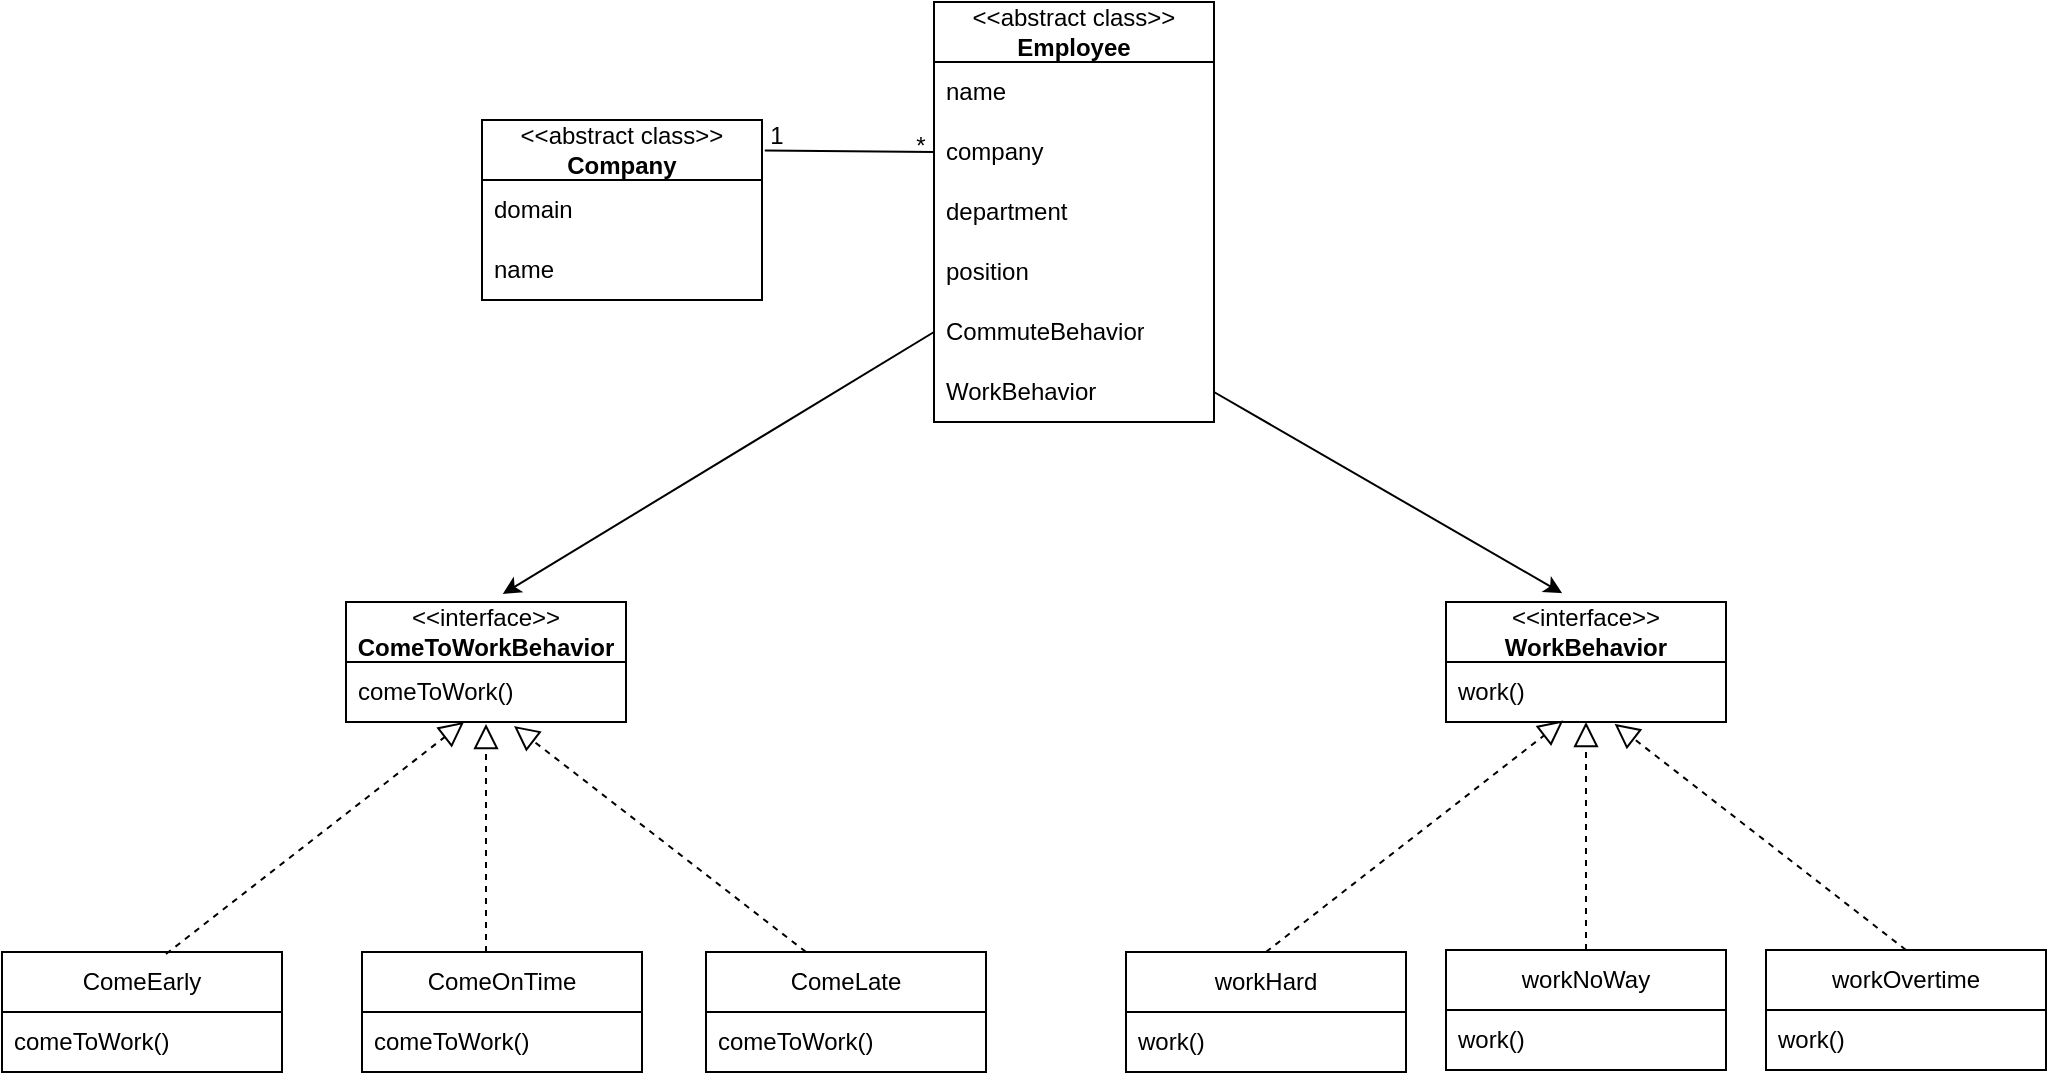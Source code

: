 <mxfile version="21.0.4" type="github">
  <diagram id="C5RBs43oDa-KdzZeNtuy" name="Page-1">
    <mxGraphModel dx="1221" dy="760" grid="1" gridSize="10" guides="1" tooltips="1" connect="1" arrows="1" fold="1" page="1" pageScale="1" pageWidth="2336" pageHeight="1654" math="0" shadow="0">
      <root>
        <object label="" id="WIyWlLk6GJQsqaUBKTNV-0">
          <mxCell />
        </object>
        <mxCell id="WIyWlLk6GJQsqaUBKTNV-1" parent="WIyWlLk6GJQsqaUBKTNV-0" />
        <mxCell id="8QUE6pykd3sV3vfoaq_Z-59" value="&amp;lt;&amp;lt;interface&amp;gt;&amp;gt;&lt;br&gt;&lt;b&gt;ComeToWorkBehavior&lt;/b&gt;" style="swimlane;fontStyle=0;childLayout=stackLayout;horizontal=1;startSize=30;horizontalStack=0;resizeParent=1;resizeParentMax=0;resizeLast=0;collapsible=1;marginBottom=0;whiteSpace=wrap;html=1;" vertex="1" parent="WIyWlLk6GJQsqaUBKTNV-1">
          <mxGeometry x="1072" y="570" width="140" height="60" as="geometry" />
        </mxCell>
        <mxCell id="8QUE6pykd3sV3vfoaq_Z-60" value="comeToWork()" style="text;strokeColor=none;fillColor=none;align=left;verticalAlign=middle;spacingLeft=4;spacingRight=4;overflow=hidden;points=[[0,0.5],[1,0.5]];portConstraint=eastwest;rotatable=0;whiteSpace=wrap;html=1;" vertex="1" parent="8QUE6pykd3sV3vfoaq_Z-59">
          <mxGeometry y="30" width="140" height="30" as="geometry" />
        </mxCell>
        <mxCell id="8QUE6pykd3sV3vfoaq_Z-62" value="ComeEarly" style="swimlane;fontStyle=0;childLayout=stackLayout;horizontal=1;startSize=30;horizontalStack=0;resizeParent=1;resizeParentMax=0;resizeLast=0;collapsible=1;marginBottom=0;whiteSpace=wrap;html=1;" vertex="1" parent="WIyWlLk6GJQsqaUBKTNV-1">
          <mxGeometry x="900" y="745" width="140" height="60" as="geometry" />
        </mxCell>
        <mxCell id="8QUE6pykd3sV3vfoaq_Z-63" value="comeToWork()" style="text;strokeColor=none;fillColor=none;align=left;verticalAlign=middle;spacingLeft=4;spacingRight=4;overflow=hidden;points=[[0,0.5],[1,0.5]];portConstraint=eastwest;rotatable=0;whiteSpace=wrap;html=1;" vertex="1" parent="8QUE6pykd3sV3vfoaq_Z-62">
          <mxGeometry y="30" width="140" height="30" as="geometry" />
        </mxCell>
        <mxCell id="8QUE6pykd3sV3vfoaq_Z-65" value="ComeOnTime" style="swimlane;fontStyle=0;childLayout=stackLayout;horizontal=1;startSize=30;horizontalStack=0;resizeParent=1;resizeParentMax=0;resizeLast=0;collapsible=1;marginBottom=0;whiteSpace=wrap;html=1;" vertex="1" parent="WIyWlLk6GJQsqaUBKTNV-1">
          <mxGeometry x="1080" y="745" width="140" height="60" as="geometry" />
        </mxCell>
        <mxCell id="8QUE6pykd3sV3vfoaq_Z-66" value="comeToWork()" style="text;strokeColor=none;fillColor=none;align=left;verticalAlign=middle;spacingLeft=4;spacingRight=4;overflow=hidden;points=[[0,0.5],[1,0.5]];portConstraint=eastwest;rotatable=0;whiteSpace=wrap;html=1;" vertex="1" parent="8QUE6pykd3sV3vfoaq_Z-65">
          <mxGeometry y="30" width="140" height="30" as="geometry" />
        </mxCell>
        <mxCell id="8QUE6pykd3sV3vfoaq_Z-74" value="&amp;lt;&amp;lt;interface&amp;gt;&amp;gt;&lt;br&gt;&lt;b&gt;WorkBehavior&lt;/b&gt;" style="swimlane;fontStyle=0;childLayout=stackLayout;horizontal=1;startSize=30;horizontalStack=0;resizeParent=1;resizeParentMax=0;resizeLast=0;collapsible=1;marginBottom=0;whiteSpace=wrap;html=1;" vertex="1" parent="WIyWlLk6GJQsqaUBKTNV-1">
          <mxGeometry x="1622" y="570" width="140" height="60" as="geometry" />
        </mxCell>
        <mxCell id="8QUE6pykd3sV3vfoaq_Z-75" value="work()" style="text;strokeColor=none;fillColor=none;align=left;verticalAlign=middle;spacingLeft=4;spacingRight=4;overflow=hidden;points=[[0,0.5],[1,0.5]];portConstraint=eastwest;rotatable=0;whiteSpace=wrap;html=1;" vertex="1" parent="8QUE6pykd3sV3vfoaq_Z-74">
          <mxGeometry y="30" width="140" height="30" as="geometry" />
        </mxCell>
        <mxCell id="8QUE6pykd3sV3vfoaq_Z-78" value="workHard" style="swimlane;fontStyle=0;childLayout=stackLayout;horizontal=1;startSize=30;horizontalStack=0;resizeParent=1;resizeParentMax=0;resizeLast=0;collapsible=1;marginBottom=0;whiteSpace=wrap;html=1;" vertex="1" parent="WIyWlLk6GJQsqaUBKTNV-1">
          <mxGeometry x="1462" y="745" width="140" height="60" as="geometry" />
        </mxCell>
        <mxCell id="8QUE6pykd3sV3vfoaq_Z-81" value="work()" style="text;strokeColor=none;fillColor=none;align=left;verticalAlign=middle;spacingLeft=4;spacingRight=4;overflow=hidden;points=[[0,0.5],[1,0.5]];portConstraint=eastwest;rotatable=0;whiteSpace=wrap;html=1;" vertex="1" parent="8QUE6pykd3sV3vfoaq_Z-78">
          <mxGeometry y="30" width="140" height="30" as="geometry" />
        </mxCell>
        <mxCell id="8QUE6pykd3sV3vfoaq_Z-82" value="workNoWay" style="swimlane;fontStyle=0;childLayout=stackLayout;horizontal=1;startSize=30;horizontalStack=0;resizeParent=1;resizeParentMax=0;resizeLast=0;collapsible=1;marginBottom=0;whiteSpace=wrap;html=1;" vertex="1" parent="WIyWlLk6GJQsqaUBKTNV-1">
          <mxGeometry x="1622" y="744" width="140" height="60" as="geometry" />
        </mxCell>
        <mxCell id="8QUE6pykd3sV3vfoaq_Z-83" value="work()" style="text;strokeColor=none;fillColor=none;align=left;verticalAlign=middle;spacingLeft=4;spacingRight=4;overflow=hidden;points=[[0,0.5],[1,0.5]];portConstraint=eastwest;rotatable=0;whiteSpace=wrap;html=1;" vertex="1" parent="8QUE6pykd3sV3vfoaq_Z-82">
          <mxGeometry y="30" width="140" height="30" as="geometry" />
        </mxCell>
        <mxCell id="8QUE6pykd3sV3vfoaq_Z-84" value="workOvertime" style="swimlane;fontStyle=0;childLayout=stackLayout;horizontal=1;startSize=30;horizontalStack=0;resizeParent=1;resizeParentMax=0;resizeLast=0;collapsible=1;marginBottom=0;whiteSpace=wrap;html=1;" vertex="1" parent="WIyWlLk6GJQsqaUBKTNV-1">
          <mxGeometry x="1782" y="744" width="140" height="60" as="geometry" />
        </mxCell>
        <mxCell id="8QUE6pykd3sV3vfoaq_Z-85" value="work()" style="text;strokeColor=none;fillColor=none;align=left;verticalAlign=middle;spacingLeft=4;spacingRight=4;overflow=hidden;points=[[0,0.5],[1,0.5]];portConstraint=eastwest;rotatable=0;whiteSpace=wrap;html=1;" vertex="1" parent="8QUE6pykd3sV3vfoaq_Z-84">
          <mxGeometry y="30" width="140" height="30" as="geometry" />
        </mxCell>
        <mxCell id="8QUE6pykd3sV3vfoaq_Z-86" value="" style="endArrow=block;endSize=10;endFill=0;shadow=0;strokeWidth=1;rounded=0;elbow=vertical;dashed=1;entryX=0.5;entryY=1;entryDx=0;entryDy=0;exitX=0.5;exitY=0;exitDx=0;exitDy=0;" edge="1" parent="WIyWlLk6GJQsqaUBKTNV-1" source="8QUE6pykd3sV3vfoaq_Z-82" target="8QUE6pykd3sV3vfoaq_Z-74">
          <mxGeometry width="160" relative="1" as="geometry">
            <mxPoint x="1692" y="735" as="sourcePoint" />
            <mxPoint x="1702.68" y="615.0" as="targetPoint" />
          </mxGeometry>
        </mxCell>
        <mxCell id="8QUE6pykd3sV3vfoaq_Z-87" value="" style="endArrow=block;endSize=10;endFill=0;shadow=0;strokeWidth=1;rounded=0;elbow=vertical;dashed=1;entryX=0.419;entryY=0.974;entryDx=0;entryDy=0;exitX=0.5;exitY=0;exitDx=0;exitDy=0;entryPerimeter=0;" edge="1" parent="WIyWlLk6GJQsqaUBKTNV-1" source="8QUE6pykd3sV3vfoaq_Z-78" target="8QUE6pykd3sV3vfoaq_Z-75">
          <mxGeometry width="160" relative="1" as="geometry">
            <mxPoint x="1702" y="754" as="sourcePoint" />
            <mxPoint x="1702" y="640" as="targetPoint" />
          </mxGeometry>
        </mxCell>
        <mxCell id="8QUE6pykd3sV3vfoaq_Z-88" value="" style="endArrow=block;endSize=10;endFill=0;shadow=0;strokeWidth=1;rounded=0;elbow=vertical;dashed=1;entryX=0.602;entryY=1.03;entryDx=0;entryDy=0;exitX=0.5;exitY=0;exitDx=0;exitDy=0;entryPerimeter=0;" edge="1" parent="WIyWlLk6GJQsqaUBKTNV-1" source="8QUE6pykd3sV3vfoaq_Z-84" target="8QUE6pykd3sV3vfoaq_Z-75">
          <mxGeometry width="160" relative="1" as="geometry">
            <mxPoint x="1542" y="755" as="sourcePoint" />
            <mxPoint x="1691" y="639" as="targetPoint" />
          </mxGeometry>
        </mxCell>
        <mxCell id="8QUE6pykd3sV3vfoaq_Z-94" value="ComeLate" style="swimlane;fontStyle=0;childLayout=stackLayout;horizontal=1;startSize=30;horizontalStack=0;resizeParent=1;resizeParentMax=0;resizeLast=0;collapsible=1;marginBottom=0;whiteSpace=wrap;html=1;" vertex="1" parent="WIyWlLk6GJQsqaUBKTNV-1">
          <mxGeometry x="1252" y="745" width="140" height="60" as="geometry" />
        </mxCell>
        <mxCell id="8QUE6pykd3sV3vfoaq_Z-95" value="comeToWork()" style="text;strokeColor=none;fillColor=none;align=left;verticalAlign=middle;spacingLeft=4;spacingRight=4;overflow=hidden;points=[[0,0.5],[1,0.5]];portConstraint=eastwest;rotatable=0;whiteSpace=wrap;html=1;" vertex="1" parent="8QUE6pykd3sV3vfoaq_Z-94">
          <mxGeometry y="30" width="140" height="30" as="geometry" />
        </mxCell>
        <mxCell id="8QUE6pykd3sV3vfoaq_Z-96" value="" style="endArrow=block;endSize=10;endFill=0;shadow=0;strokeWidth=1;rounded=0;elbow=vertical;dashed=1;entryX=0.5;entryY=1;entryDx=0;entryDy=0;exitX=0.5;exitY=0;exitDx=0;exitDy=0;" edge="1" parent="WIyWlLk6GJQsqaUBKTNV-1">
          <mxGeometry width="160" relative="1" as="geometry">
            <mxPoint x="1142" y="745" as="sourcePoint" />
            <mxPoint x="1142" y="631" as="targetPoint" />
          </mxGeometry>
        </mxCell>
        <mxCell id="8QUE6pykd3sV3vfoaq_Z-97" value="" style="endArrow=block;endSize=10;endFill=0;shadow=0;strokeWidth=1;rounded=0;elbow=vertical;dashed=1;entryX=0.419;entryY=0.974;entryDx=0;entryDy=0;exitX=0.5;exitY=0;exitDx=0;exitDy=0;entryPerimeter=0;" edge="1" parent="WIyWlLk6GJQsqaUBKTNV-1">
          <mxGeometry width="160" relative="1" as="geometry">
            <mxPoint x="982" y="746" as="sourcePoint" />
            <mxPoint x="1131" y="630" as="targetPoint" />
          </mxGeometry>
        </mxCell>
        <mxCell id="8QUE6pykd3sV3vfoaq_Z-98" value="" style="endArrow=block;endSize=10;endFill=0;shadow=0;strokeWidth=1;rounded=0;elbow=vertical;dashed=1;entryX=0.602;entryY=1.03;entryDx=0;entryDy=0;exitX=0.5;exitY=0;exitDx=0;exitDy=0;entryPerimeter=0;" edge="1" parent="WIyWlLk6GJQsqaUBKTNV-1">
          <mxGeometry width="160" relative="1" as="geometry">
            <mxPoint x="1302" y="745" as="sourcePoint" />
            <mxPoint x="1156" y="632" as="targetPoint" />
          </mxGeometry>
        </mxCell>
        <mxCell id="8QUE6pykd3sV3vfoaq_Z-110" value="&amp;lt;&amp;lt;abstract class&amp;gt;&amp;gt;&lt;br&gt;&lt;b&gt;Company&lt;/b&gt;" style="swimlane;fontStyle=0;childLayout=stackLayout;horizontal=1;startSize=30;horizontalStack=0;resizeParent=1;resizeParentMax=0;resizeLast=0;collapsible=1;marginBottom=0;whiteSpace=wrap;html=1;" vertex="1" parent="WIyWlLk6GJQsqaUBKTNV-1">
          <mxGeometry x="1140" y="329" width="140" height="90" as="geometry" />
        </mxCell>
        <mxCell id="8QUE6pykd3sV3vfoaq_Z-113" value="domain" style="text;strokeColor=none;fillColor=none;align=left;verticalAlign=middle;spacingLeft=4;spacingRight=4;overflow=hidden;points=[[0,0.5],[1,0.5]];portConstraint=eastwest;rotatable=0;whiteSpace=wrap;html=1;" vertex="1" parent="8QUE6pykd3sV3vfoaq_Z-110">
          <mxGeometry y="30" width="140" height="30" as="geometry" />
        </mxCell>
        <mxCell id="8QUE6pykd3sV3vfoaq_Z-111" value="name" style="text;strokeColor=none;fillColor=none;align=left;verticalAlign=middle;spacingLeft=4;spacingRight=4;overflow=hidden;points=[[0,0.5],[1,0.5]];portConstraint=eastwest;rotatable=0;whiteSpace=wrap;html=1;" vertex="1" parent="8QUE6pykd3sV3vfoaq_Z-110">
          <mxGeometry y="60" width="140" height="30" as="geometry" />
        </mxCell>
        <mxCell id="8QUE6pykd3sV3vfoaq_Z-115" value="&amp;lt;&amp;lt;abstract class&amp;gt;&amp;gt;&lt;br&gt;&lt;b&gt;Employee&lt;/b&gt;" style="swimlane;fontStyle=0;childLayout=stackLayout;horizontal=1;startSize=30;horizontalStack=0;resizeParent=1;resizeParentMax=0;resizeLast=0;collapsible=1;marginBottom=0;whiteSpace=wrap;html=1;" vertex="1" parent="WIyWlLk6GJQsqaUBKTNV-1">
          <mxGeometry x="1366" y="270" width="140" height="210" as="geometry" />
        </mxCell>
        <mxCell id="8QUE6pykd3sV3vfoaq_Z-116" value="name" style="text;strokeColor=none;fillColor=none;align=left;verticalAlign=middle;spacingLeft=4;spacingRight=4;overflow=hidden;points=[[0,0.5],[1,0.5]];portConstraint=eastwest;rotatable=0;whiteSpace=wrap;html=1;" vertex="1" parent="8QUE6pykd3sV3vfoaq_Z-115">
          <mxGeometry y="30" width="140" height="30" as="geometry" />
        </mxCell>
        <mxCell id="8QUE6pykd3sV3vfoaq_Z-121" value="company" style="text;strokeColor=none;fillColor=none;align=left;verticalAlign=middle;spacingLeft=4;spacingRight=4;overflow=hidden;points=[[0,0.5],[1,0.5]];portConstraint=eastwest;rotatable=0;whiteSpace=wrap;html=1;" vertex="1" parent="8QUE6pykd3sV3vfoaq_Z-115">
          <mxGeometry y="60" width="140" height="30" as="geometry" />
        </mxCell>
        <mxCell id="8QUE6pykd3sV3vfoaq_Z-117" value="department" style="text;strokeColor=none;fillColor=none;align=left;verticalAlign=middle;spacingLeft=4;spacingRight=4;overflow=hidden;points=[[0,0.5],[1,0.5]];portConstraint=eastwest;rotatable=0;whiteSpace=wrap;html=1;" vertex="1" parent="8QUE6pykd3sV3vfoaq_Z-115">
          <mxGeometry y="90" width="140" height="30" as="geometry" />
        </mxCell>
        <mxCell id="8QUE6pykd3sV3vfoaq_Z-120" value="position" style="text;strokeColor=none;fillColor=none;align=left;verticalAlign=middle;spacingLeft=4;spacingRight=4;overflow=hidden;points=[[0,0.5],[1,0.5]];portConstraint=eastwest;rotatable=0;whiteSpace=wrap;html=1;" vertex="1" parent="8QUE6pykd3sV3vfoaq_Z-115">
          <mxGeometry y="120" width="140" height="30" as="geometry" />
        </mxCell>
        <mxCell id="8QUE6pykd3sV3vfoaq_Z-119" value="CommuteBehavior" style="text;strokeColor=none;fillColor=none;align=left;verticalAlign=middle;spacingLeft=4;spacingRight=4;overflow=hidden;points=[[0,0.5],[1,0.5]];portConstraint=eastwest;rotatable=0;whiteSpace=wrap;html=1;" vertex="1" parent="8QUE6pykd3sV3vfoaq_Z-115">
          <mxGeometry y="150" width="140" height="30" as="geometry" />
        </mxCell>
        <mxCell id="8QUE6pykd3sV3vfoaq_Z-118" value="WorkBehavior" style="text;strokeColor=none;fillColor=none;align=left;verticalAlign=middle;spacingLeft=4;spacingRight=4;overflow=hidden;points=[[0,0.5],[1,0.5]];portConstraint=eastwest;rotatable=0;whiteSpace=wrap;html=1;" vertex="1" parent="8QUE6pykd3sV3vfoaq_Z-115">
          <mxGeometry y="180" width="140" height="30" as="geometry" />
        </mxCell>
        <mxCell id="8QUE6pykd3sV3vfoaq_Z-124" value="" style="endArrow=classic;html=1;rounded=0;exitX=0;exitY=0.5;exitDx=0;exitDy=0;entryX=0.56;entryY=-0.067;entryDx=0;entryDy=0;entryPerimeter=0;" edge="1" parent="WIyWlLk6GJQsqaUBKTNV-1" source="8QUE6pykd3sV3vfoaq_Z-119" target="8QUE6pykd3sV3vfoaq_Z-59">
          <mxGeometry width="50" height="50" relative="1" as="geometry">
            <mxPoint x="1376" y="355" as="sourcePoint" />
            <mxPoint x="1290" y="353" as="targetPoint" />
          </mxGeometry>
        </mxCell>
        <mxCell id="8QUE6pykd3sV3vfoaq_Z-125" value="" style="endArrow=none;html=1;rounded=0;entryX=0;entryY=0.5;entryDx=0;entryDy=0;exitX=1.01;exitY=0.17;exitDx=0;exitDy=0;exitPerimeter=0;" edge="1" parent="WIyWlLk6GJQsqaUBKTNV-1" source="8QUE6pykd3sV3vfoaq_Z-110" target="8QUE6pykd3sV3vfoaq_Z-121">
          <mxGeometry width="50" height="50" relative="1" as="geometry">
            <mxPoint x="1210" y="590" as="sourcePoint" />
            <mxPoint x="1260" y="540" as="targetPoint" />
          </mxGeometry>
        </mxCell>
        <mxCell id="8QUE6pykd3sV3vfoaq_Z-126" value="*" style="text;html=1;align=center;verticalAlign=middle;resizable=0;points=[];autosize=1;strokeColor=none;fillColor=none;" vertex="1" parent="WIyWlLk6GJQsqaUBKTNV-1">
          <mxGeometry x="1344" y="327" width="30" height="30" as="geometry" />
        </mxCell>
        <mxCell id="8QUE6pykd3sV3vfoaq_Z-127" value="1" style="text;html=1;align=center;verticalAlign=middle;resizable=0;points=[];autosize=1;strokeColor=none;fillColor=none;" vertex="1" parent="WIyWlLk6GJQsqaUBKTNV-1">
          <mxGeometry x="1272" y="322" width="30" height="30" as="geometry" />
        </mxCell>
        <mxCell id="8QUE6pykd3sV3vfoaq_Z-128" value="" style="endArrow=classic;html=1;rounded=0;exitX=1;exitY=0.5;exitDx=0;exitDy=0;entryX=0.415;entryY=-0.073;entryDx=0;entryDy=0;entryPerimeter=0;" edge="1" parent="WIyWlLk6GJQsqaUBKTNV-1" source="8QUE6pykd3sV3vfoaq_Z-118" target="8QUE6pykd3sV3vfoaq_Z-74">
          <mxGeometry width="50" height="50" relative="1" as="geometry">
            <mxPoint x="1376" y="445" as="sourcePoint" />
            <mxPoint x="1680" y="560" as="targetPoint" />
          </mxGeometry>
        </mxCell>
      </root>
    </mxGraphModel>
  </diagram>
</mxfile>
